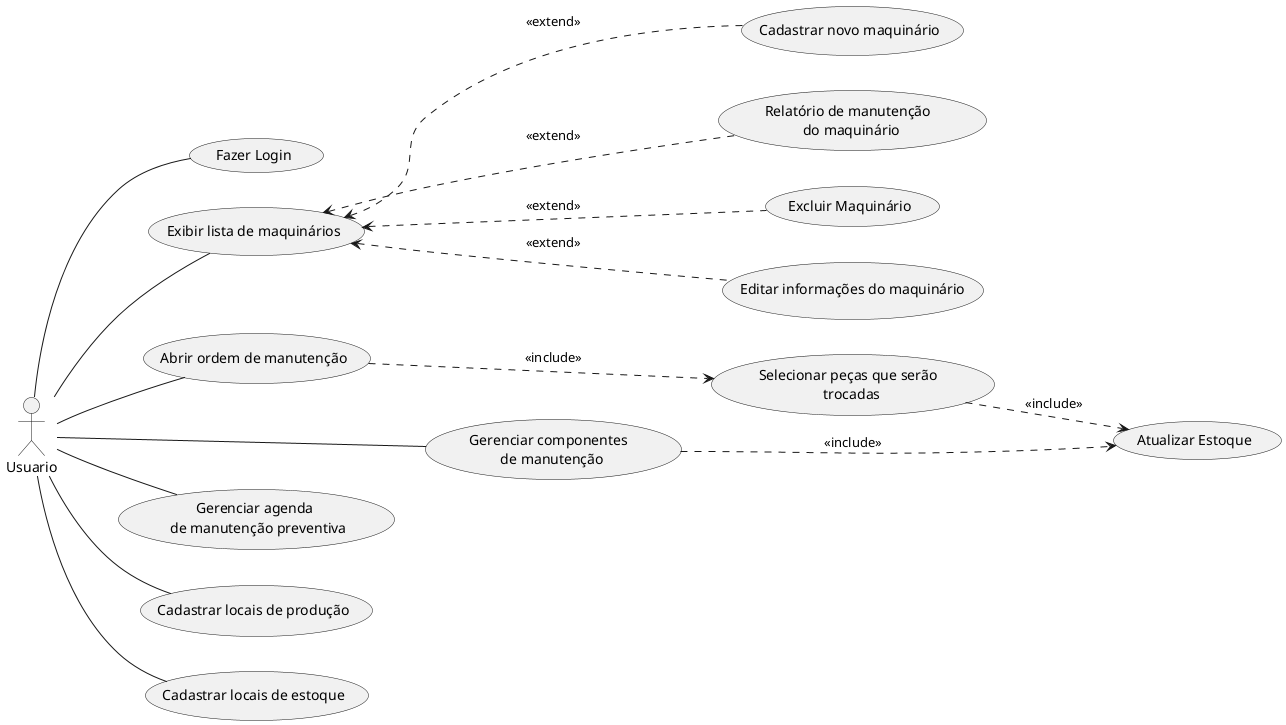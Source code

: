 @@startuml
    left to right direction
    :Usuario: as usuario

    (Fazer Login) as UC001
    (Exibir lista de maquinários) as UC002
    (Cadastrar novo maquinário) as UC003
    (Relatório de manutenção \n do maquinário) as UC004
    (Excluir Maquinário) as UC005
    (Abrir ordem de manutenção) as UC006
    (Gerenciar componentes \n de manutenção) as UC007
    (Atualizar Estoque) as UC008
    (Gerenciar agenda \n de manutenção preventiva) as UC010
    (Cadastrar locais de produção) as UC012
    (Editar informações do maquinário) as UC013
    (Cadastrar locais de estoque) as UC014
    (Selecionar peças que serão \n trocadas) as UC015

    usuario -- UC001
    usuario -- UC002
    usuario -- UC006
    usuario -- UC007
    usuario -- UC010
    usuario -- UC012
    usuario -- UC014

    UC002 <.. UC003 : <<extend>>
    UC002 <.. UC004 : <<extend>>
    UC002 <.. UC005 : <<extend>>
    UC002 <.. UC013 : <<extend>>
    UC007 ..> UC008 : <<include>>
    UC006 ..> UC015 : <<include>>
    UC015 ..> UC008 : <<include>>

@@enduml